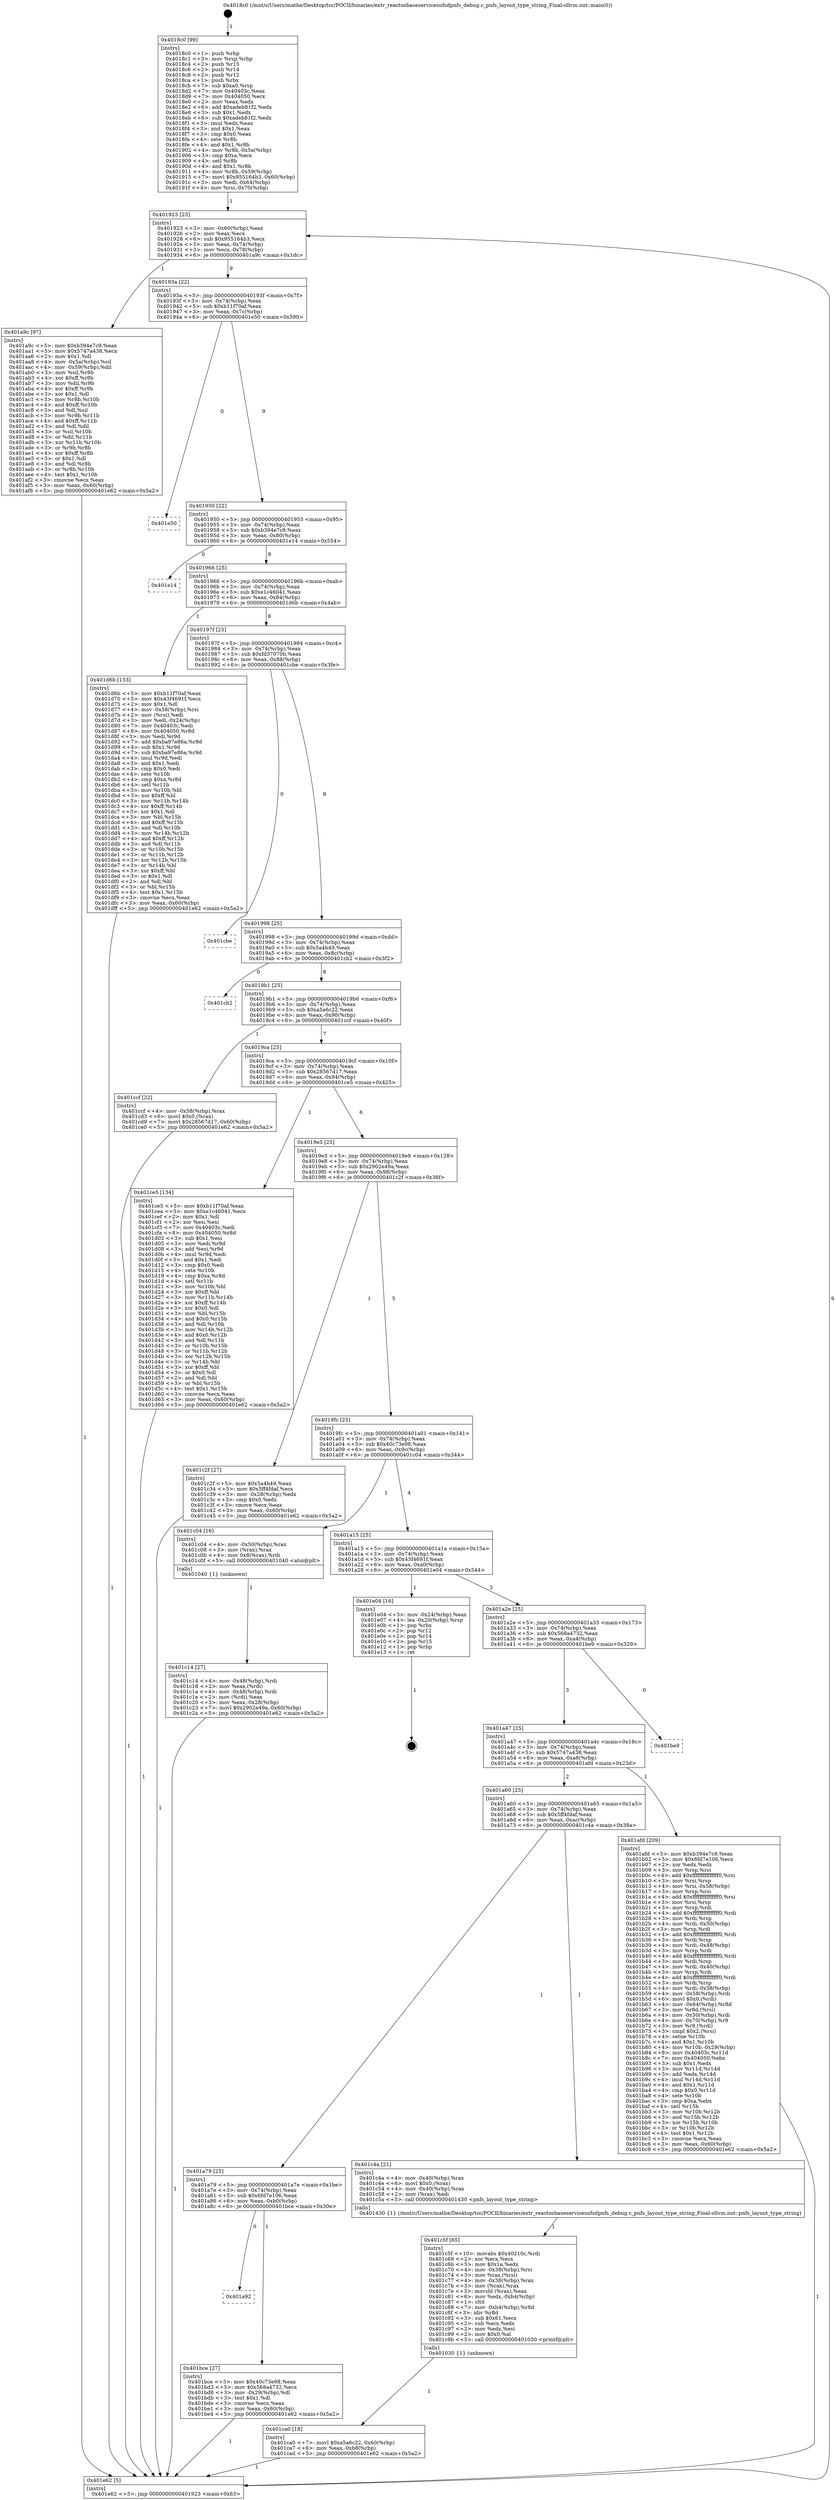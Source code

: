 digraph "0x4018c0" {
  label = "0x4018c0 (/mnt/c/Users/mathe/Desktop/tcc/POCII/binaries/extr_reactosbaseservicesnfsdpnfs_debug.c_pnfs_layout_type_string_Final-ollvm.out::main(0))"
  labelloc = "t"
  node[shape=record]

  Entry [label="",width=0.3,height=0.3,shape=circle,fillcolor=black,style=filled]
  "0x401923" [label="{
     0x401923 [23]\l
     | [instrs]\l
     &nbsp;&nbsp;0x401923 \<+3\>: mov -0x60(%rbp),%eax\l
     &nbsp;&nbsp;0x401926 \<+2\>: mov %eax,%ecx\l
     &nbsp;&nbsp;0x401928 \<+6\>: sub $0x955164b3,%ecx\l
     &nbsp;&nbsp;0x40192e \<+3\>: mov %eax,-0x74(%rbp)\l
     &nbsp;&nbsp;0x401931 \<+3\>: mov %ecx,-0x78(%rbp)\l
     &nbsp;&nbsp;0x401934 \<+6\>: je 0000000000401a9c \<main+0x1dc\>\l
  }"]
  "0x401a9c" [label="{
     0x401a9c [97]\l
     | [instrs]\l
     &nbsp;&nbsp;0x401a9c \<+5\>: mov $0xb394e7c9,%eax\l
     &nbsp;&nbsp;0x401aa1 \<+5\>: mov $0x5747a438,%ecx\l
     &nbsp;&nbsp;0x401aa6 \<+2\>: mov $0x1,%dl\l
     &nbsp;&nbsp;0x401aa8 \<+4\>: mov -0x5a(%rbp),%sil\l
     &nbsp;&nbsp;0x401aac \<+4\>: mov -0x59(%rbp),%dil\l
     &nbsp;&nbsp;0x401ab0 \<+3\>: mov %sil,%r8b\l
     &nbsp;&nbsp;0x401ab3 \<+4\>: xor $0xff,%r8b\l
     &nbsp;&nbsp;0x401ab7 \<+3\>: mov %dil,%r9b\l
     &nbsp;&nbsp;0x401aba \<+4\>: xor $0xff,%r9b\l
     &nbsp;&nbsp;0x401abe \<+3\>: xor $0x1,%dl\l
     &nbsp;&nbsp;0x401ac1 \<+3\>: mov %r8b,%r10b\l
     &nbsp;&nbsp;0x401ac4 \<+4\>: and $0xff,%r10b\l
     &nbsp;&nbsp;0x401ac8 \<+3\>: and %dl,%sil\l
     &nbsp;&nbsp;0x401acb \<+3\>: mov %r9b,%r11b\l
     &nbsp;&nbsp;0x401ace \<+4\>: and $0xff,%r11b\l
     &nbsp;&nbsp;0x401ad2 \<+3\>: and %dl,%dil\l
     &nbsp;&nbsp;0x401ad5 \<+3\>: or %sil,%r10b\l
     &nbsp;&nbsp;0x401ad8 \<+3\>: or %dil,%r11b\l
     &nbsp;&nbsp;0x401adb \<+3\>: xor %r11b,%r10b\l
     &nbsp;&nbsp;0x401ade \<+3\>: or %r9b,%r8b\l
     &nbsp;&nbsp;0x401ae1 \<+4\>: xor $0xff,%r8b\l
     &nbsp;&nbsp;0x401ae5 \<+3\>: or $0x1,%dl\l
     &nbsp;&nbsp;0x401ae8 \<+3\>: and %dl,%r8b\l
     &nbsp;&nbsp;0x401aeb \<+3\>: or %r8b,%r10b\l
     &nbsp;&nbsp;0x401aee \<+4\>: test $0x1,%r10b\l
     &nbsp;&nbsp;0x401af2 \<+3\>: cmovne %ecx,%eax\l
     &nbsp;&nbsp;0x401af5 \<+3\>: mov %eax,-0x60(%rbp)\l
     &nbsp;&nbsp;0x401af8 \<+5\>: jmp 0000000000401e62 \<main+0x5a2\>\l
  }"]
  "0x40193a" [label="{
     0x40193a [22]\l
     | [instrs]\l
     &nbsp;&nbsp;0x40193a \<+5\>: jmp 000000000040193f \<main+0x7f\>\l
     &nbsp;&nbsp;0x40193f \<+3\>: mov -0x74(%rbp),%eax\l
     &nbsp;&nbsp;0x401942 \<+5\>: sub $0xb11f70af,%eax\l
     &nbsp;&nbsp;0x401947 \<+3\>: mov %eax,-0x7c(%rbp)\l
     &nbsp;&nbsp;0x40194a \<+6\>: je 0000000000401e50 \<main+0x590\>\l
  }"]
  "0x401e62" [label="{
     0x401e62 [5]\l
     | [instrs]\l
     &nbsp;&nbsp;0x401e62 \<+5\>: jmp 0000000000401923 \<main+0x63\>\l
  }"]
  "0x4018c0" [label="{
     0x4018c0 [99]\l
     | [instrs]\l
     &nbsp;&nbsp;0x4018c0 \<+1\>: push %rbp\l
     &nbsp;&nbsp;0x4018c1 \<+3\>: mov %rsp,%rbp\l
     &nbsp;&nbsp;0x4018c4 \<+2\>: push %r15\l
     &nbsp;&nbsp;0x4018c6 \<+2\>: push %r14\l
     &nbsp;&nbsp;0x4018c8 \<+2\>: push %r12\l
     &nbsp;&nbsp;0x4018ca \<+1\>: push %rbx\l
     &nbsp;&nbsp;0x4018cb \<+7\>: sub $0xa0,%rsp\l
     &nbsp;&nbsp;0x4018d2 \<+7\>: mov 0x40403c,%eax\l
     &nbsp;&nbsp;0x4018d9 \<+7\>: mov 0x404050,%ecx\l
     &nbsp;&nbsp;0x4018e0 \<+2\>: mov %eax,%edx\l
     &nbsp;&nbsp;0x4018e2 \<+6\>: add $0xadeb81f2,%edx\l
     &nbsp;&nbsp;0x4018e8 \<+3\>: sub $0x1,%edx\l
     &nbsp;&nbsp;0x4018eb \<+6\>: sub $0xadeb81f2,%edx\l
     &nbsp;&nbsp;0x4018f1 \<+3\>: imul %edx,%eax\l
     &nbsp;&nbsp;0x4018f4 \<+3\>: and $0x1,%eax\l
     &nbsp;&nbsp;0x4018f7 \<+3\>: cmp $0x0,%eax\l
     &nbsp;&nbsp;0x4018fa \<+4\>: sete %r8b\l
     &nbsp;&nbsp;0x4018fe \<+4\>: and $0x1,%r8b\l
     &nbsp;&nbsp;0x401902 \<+4\>: mov %r8b,-0x5a(%rbp)\l
     &nbsp;&nbsp;0x401906 \<+3\>: cmp $0xa,%ecx\l
     &nbsp;&nbsp;0x401909 \<+4\>: setl %r8b\l
     &nbsp;&nbsp;0x40190d \<+4\>: and $0x1,%r8b\l
     &nbsp;&nbsp;0x401911 \<+4\>: mov %r8b,-0x59(%rbp)\l
     &nbsp;&nbsp;0x401915 \<+7\>: movl $0x955164b3,-0x60(%rbp)\l
     &nbsp;&nbsp;0x40191c \<+3\>: mov %edi,-0x64(%rbp)\l
     &nbsp;&nbsp;0x40191f \<+4\>: mov %rsi,-0x70(%rbp)\l
  }"]
  Exit [label="",width=0.3,height=0.3,shape=circle,fillcolor=black,style=filled,peripheries=2]
  "0x401e50" [label="{
     0x401e50\l
  }", style=dashed]
  "0x401950" [label="{
     0x401950 [22]\l
     | [instrs]\l
     &nbsp;&nbsp;0x401950 \<+5\>: jmp 0000000000401955 \<main+0x95\>\l
     &nbsp;&nbsp;0x401955 \<+3\>: mov -0x74(%rbp),%eax\l
     &nbsp;&nbsp;0x401958 \<+5\>: sub $0xb394e7c9,%eax\l
     &nbsp;&nbsp;0x40195d \<+3\>: mov %eax,-0x80(%rbp)\l
     &nbsp;&nbsp;0x401960 \<+6\>: je 0000000000401e14 \<main+0x554\>\l
  }"]
  "0x401ca0" [label="{
     0x401ca0 [18]\l
     | [instrs]\l
     &nbsp;&nbsp;0x401ca0 \<+7\>: movl $0xa5a6c22,-0x60(%rbp)\l
     &nbsp;&nbsp;0x401ca7 \<+6\>: mov %eax,-0xb8(%rbp)\l
     &nbsp;&nbsp;0x401cad \<+5\>: jmp 0000000000401e62 \<main+0x5a2\>\l
  }"]
  "0x401e14" [label="{
     0x401e14\l
  }", style=dashed]
  "0x401966" [label="{
     0x401966 [25]\l
     | [instrs]\l
     &nbsp;&nbsp;0x401966 \<+5\>: jmp 000000000040196b \<main+0xab\>\l
     &nbsp;&nbsp;0x40196b \<+3\>: mov -0x74(%rbp),%eax\l
     &nbsp;&nbsp;0x40196e \<+5\>: sub $0xe1c46041,%eax\l
     &nbsp;&nbsp;0x401973 \<+6\>: mov %eax,-0x84(%rbp)\l
     &nbsp;&nbsp;0x401979 \<+6\>: je 0000000000401d6b \<main+0x4ab\>\l
  }"]
  "0x401c5f" [label="{
     0x401c5f [65]\l
     | [instrs]\l
     &nbsp;&nbsp;0x401c5f \<+10\>: movabs $0x40210c,%rdi\l
     &nbsp;&nbsp;0x401c69 \<+2\>: xor %ecx,%ecx\l
     &nbsp;&nbsp;0x401c6b \<+5\>: mov $0x1a,%edx\l
     &nbsp;&nbsp;0x401c70 \<+4\>: mov -0x38(%rbp),%rsi\l
     &nbsp;&nbsp;0x401c74 \<+3\>: mov %rax,(%rsi)\l
     &nbsp;&nbsp;0x401c77 \<+4\>: mov -0x38(%rbp),%rax\l
     &nbsp;&nbsp;0x401c7b \<+3\>: mov (%rax),%rax\l
     &nbsp;&nbsp;0x401c7e \<+3\>: movsbl (%rax),%eax\l
     &nbsp;&nbsp;0x401c81 \<+6\>: mov %edx,-0xb4(%rbp)\l
     &nbsp;&nbsp;0x401c87 \<+1\>: cltd\l
     &nbsp;&nbsp;0x401c88 \<+7\>: mov -0xb4(%rbp),%r8d\l
     &nbsp;&nbsp;0x401c8f \<+3\>: idiv %r8d\l
     &nbsp;&nbsp;0x401c92 \<+3\>: sub $0x61,%ecx\l
     &nbsp;&nbsp;0x401c95 \<+2\>: sub %ecx,%edx\l
     &nbsp;&nbsp;0x401c97 \<+2\>: mov %edx,%esi\l
     &nbsp;&nbsp;0x401c99 \<+2\>: mov $0x0,%al\l
     &nbsp;&nbsp;0x401c9b \<+5\>: call 0000000000401030 \<printf@plt\>\l
     | [calls]\l
     &nbsp;&nbsp;0x401030 \{1\} (unknown)\l
  }"]
  "0x401d6b" [label="{
     0x401d6b [153]\l
     | [instrs]\l
     &nbsp;&nbsp;0x401d6b \<+5\>: mov $0xb11f70af,%eax\l
     &nbsp;&nbsp;0x401d70 \<+5\>: mov $0x43f4691f,%ecx\l
     &nbsp;&nbsp;0x401d75 \<+2\>: mov $0x1,%dl\l
     &nbsp;&nbsp;0x401d77 \<+4\>: mov -0x58(%rbp),%rsi\l
     &nbsp;&nbsp;0x401d7b \<+2\>: mov (%rsi),%edi\l
     &nbsp;&nbsp;0x401d7d \<+3\>: mov %edi,-0x24(%rbp)\l
     &nbsp;&nbsp;0x401d80 \<+7\>: mov 0x40403c,%edi\l
     &nbsp;&nbsp;0x401d87 \<+8\>: mov 0x404050,%r8d\l
     &nbsp;&nbsp;0x401d8f \<+3\>: mov %edi,%r9d\l
     &nbsp;&nbsp;0x401d92 \<+7\>: add $0xba97e86a,%r9d\l
     &nbsp;&nbsp;0x401d99 \<+4\>: sub $0x1,%r9d\l
     &nbsp;&nbsp;0x401d9d \<+7\>: sub $0xba97e86a,%r9d\l
     &nbsp;&nbsp;0x401da4 \<+4\>: imul %r9d,%edi\l
     &nbsp;&nbsp;0x401da8 \<+3\>: and $0x1,%edi\l
     &nbsp;&nbsp;0x401dab \<+3\>: cmp $0x0,%edi\l
     &nbsp;&nbsp;0x401dae \<+4\>: sete %r10b\l
     &nbsp;&nbsp;0x401db2 \<+4\>: cmp $0xa,%r8d\l
     &nbsp;&nbsp;0x401db6 \<+4\>: setl %r11b\l
     &nbsp;&nbsp;0x401dba \<+3\>: mov %r10b,%bl\l
     &nbsp;&nbsp;0x401dbd \<+3\>: xor $0xff,%bl\l
     &nbsp;&nbsp;0x401dc0 \<+3\>: mov %r11b,%r14b\l
     &nbsp;&nbsp;0x401dc3 \<+4\>: xor $0xff,%r14b\l
     &nbsp;&nbsp;0x401dc7 \<+3\>: xor $0x1,%dl\l
     &nbsp;&nbsp;0x401dca \<+3\>: mov %bl,%r15b\l
     &nbsp;&nbsp;0x401dcd \<+4\>: and $0xff,%r15b\l
     &nbsp;&nbsp;0x401dd1 \<+3\>: and %dl,%r10b\l
     &nbsp;&nbsp;0x401dd4 \<+3\>: mov %r14b,%r12b\l
     &nbsp;&nbsp;0x401dd7 \<+4\>: and $0xff,%r12b\l
     &nbsp;&nbsp;0x401ddb \<+3\>: and %dl,%r11b\l
     &nbsp;&nbsp;0x401dde \<+3\>: or %r10b,%r15b\l
     &nbsp;&nbsp;0x401de1 \<+3\>: or %r11b,%r12b\l
     &nbsp;&nbsp;0x401de4 \<+3\>: xor %r12b,%r15b\l
     &nbsp;&nbsp;0x401de7 \<+3\>: or %r14b,%bl\l
     &nbsp;&nbsp;0x401dea \<+3\>: xor $0xff,%bl\l
     &nbsp;&nbsp;0x401ded \<+3\>: or $0x1,%dl\l
     &nbsp;&nbsp;0x401df0 \<+2\>: and %dl,%bl\l
     &nbsp;&nbsp;0x401df2 \<+3\>: or %bl,%r15b\l
     &nbsp;&nbsp;0x401df5 \<+4\>: test $0x1,%r15b\l
     &nbsp;&nbsp;0x401df9 \<+3\>: cmovne %ecx,%eax\l
     &nbsp;&nbsp;0x401dfc \<+3\>: mov %eax,-0x60(%rbp)\l
     &nbsp;&nbsp;0x401dff \<+5\>: jmp 0000000000401e62 \<main+0x5a2\>\l
  }"]
  "0x40197f" [label="{
     0x40197f [25]\l
     | [instrs]\l
     &nbsp;&nbsp;0x40197f \<+5\>: jmp 0000000000401984 \<main+0xc4\>\l
     &nbsp;&nbsp;0x401984 \<+3\>: mov -0x74(%rbp),%eax\l
     &nbsp;&nbsp;0x401987 \<+5\>: sub $0xfd37070b,%eax\l
     &nbsp;&nbsp;0x40198c \<+6\>: mov %eax,-0x88(%rbp)\l
     &nbsp;&nbsp;0x401992 \<+6\>: je 0000000000401cbe \<main+0x3fe\>\l
  }"]
  "0x401c14" [label="{
     0x401c14 [27]\l
     | [instrs]\l
     &nbsp;&nbsp;0x401c14 \<+4\>: mov -0x48(%rbp),%rdi\l
     &nbsp;&nbsp;0x401c18 \<+2\>: mov %eax,(%rdi)\l
     &nbsp;&nbsp;0x401c1a \<+4\>: mov -0x48(%rbp),%rdi\l
     &nbsp;&nbsp;0x401c1e \<+2\>: mov (%rdi),%eax\l
     &nbsp;&nbsp;0x401c20 \<+3\>: mov %eax,-0x28(%rbp)\l
     &nbsp;&nbsp;0x401c23 \<+7\>: movl $0x2902e49a,-0x60(%rbp)\l
     &nbsp;&nbsp;0x401c2a \<+5\>: jmp 0000000000401e62 \<main+0x5a2\>\l
  }"]
  "0x401cbe" [label="{
     0x401cbe\l
  }", style=dashed]
  "0x401998" [label="{
     0x401998 [25]\l
     | [instrs]\l
     &nbsp;&nbsp;0x401998 \<+5\>: jmp 000000000040199d \<main+0xdd\>\l
     &nbsp;&nbsp;0x40199d \<+3\>: mov -0x74(%rbp),%eax\l
     &nbsp;&nbsp;0x4019a0 \<+5\>: sub $0x5a4b49,%eax\l
     &nbsp;&nbsp;0x4019a5 \<+6\>: mov %eax,-0x8c(%rbp)\l
     &nbsp;&nbsp;0x4019ab \<+6\>: je 0000000000401cb2 \<main+0x3f2\>\l
  }"]
  "0x401a92" [label="{
     0x401a92\l
  }", style=dashed]
  "0x401cb2" [label="{
     0x401cb2\l
  }", style=dashed]
  "0x4019b1" [label="{
     0x4019b1 [25]\l
     | [instrs]\l
     &nbsp;&nbsp;0x4019b1 \<+5\>: jmp 00000000004019b6 \<main+0xf6\>\l
     &nbsp;&nbsp;0x4019b6 \<+3\>: mov -0x74(%rbp),%eax\l
     &nbsp;&nbsp;0x4019b9 \<+5\>: sub $0xa5a6c22,%eax\l
     &nbsp;&nbsp;0x4019be \<+6\>: mov %eax,-0x90(%rbp)\l
     &nbsp;&nbsp;0x4019c4 \<+6\>: je 0000000000401ccf \<main+0x40f\>\l
  }"]
  "0x401bce" [label="{
     0x401bce [27]\l
     | [instrs]\l
     &nbsp;&nbsp;0x401bce \<+5\>: mov $0x40c73e98,%eax\l
     &nbsp;&nbsp;0x401bd3 \<+5\>: mov $0x568a4732,%ecx\l
     &nbsp;&nbsp;0x401bd8 \<+3\>: mov -0x29(%rbp),%dl\l
     &nbsp;&nbsp;0x401bdb \<+3\>: test $0x1,%dl\l
     &nbsp;&nbsp;0x401bde \<+3\>: cmovne %ecx,%eax\l
     &nbsp;&nbsp;0x401be1 \<+3\>: mov %eax,-0x60(%rbp)\l
     &nbsp;&nbsp;0x401be4 \<+5\>: jmp 0000000000401e62 \<main+0x5a2\>\l
  }"]
  "0x401ccf" [label="{
     0x401ccf [22]\l
     | [instrs]\l
     &nbsp;&nbsp;0x401ccf \<+4\>: mov -0x58(%rbp),%rax\l
     &nbsp;&nbsp;0x401cd3 \<+6\>: movl $0x0,(%rax)\l
     &nbsp;&nbsp;0x401cd9 \<+7\>: movl $0x28567d17,-0x60(%rbp)\l
     &nbsp;&nbsp;0x401ce0 \<+5\>: jmp 0000000000401e62 \<main+0x5a2\>\l
  }"]
  "0x4019ca" [label="{
     0x4019ca [25]\l
     | [instrs]\l
     &nbsp;&nbsp;0x4019ca \<+5\>: jmp 00000000004019cf \<main+0x10f\>\l
     &nbsp;&nbsp;0x4019cf \<+3\>: mov -0x74(%rbp),%eax\l
     &nbsp;&nbsp;0x4019d2 \<+5\>: sub $0x28567d17,%eax\l
     &nbsp;&nbsp;0x4019d7 \<+6\>: mov %eax,-0x94(%rbp)\l
     &nbsp;&nbsp;0x4019dd \<+6\>: je 0000000000401ce5 \<main+0x425\>\l
  }"]
  "0x401a79" [label="{
     0x401a79 [25]\l
     | [instrs]\l
     &nbsp;&nbsp;0x401a79 \<+5\>: jmp 0000000000401a7e \<main+0x1be\>\l
     &nbsp;&nbsp;0x401a7e \<+3\>: mov -0x74(%rbp),%eax\l
     &nbsp;&nbsp;0x401a81 \<+5\>: sub $0x6fd7e106,%eax\l
     &nbsp;&nbsp;0x401a86 \<+6\>: mov %eax,-0xb0(%rbp)\l
     &nbsp;&nbsp;0x401a8c \<+6\>: je 0000000000401bce \<main+0x30e\>\l
  }"]
  "0x401ce5" [label="{
     0x401ce5 [134]\l
     | [instrs]\l
     &nbsp;&nbsp;0x401ce5 \<+5\>: mov $0xb11f70af,%eax\l
     &nbsp;&nbsp;0x401cea \<+5\>: mov $0xe1c46041,%ecx\l
     &nbsp;&nbsp;0x401cef \<+2\>: mov $0x1,%dl\l
     &nbsp;&nbsp;0x401cf1 \<+2\>: xor %esi,%esi\l
     &nbsp;&nbsp;0x401cf3 \<+7\>: mov 0x40403c,%edi\l
     &nbsp;&nbsp;0x401cfa \<+8\>: mov 0x404050,%r8d\l
     &nbsp;&nbsp;0x401d02 \<+3\>: sub $0x1,%esi\l
     &nbsp;&nbsp;0x401d05 \<+3\>: mov %edi,%r9d\l
     &nbsp;&nbsp;0x401d08 \<+3\>: add %esi,%r9d\l
     &nbsp;&nbsp;0x401d0b \<+4\>: imul %r9d,%edi\l
     &nbsp;&nbsp;0x401d0f \<+3\>: and $0x1,%edi\l
     &nbsp;&nbsp;0x401d12 \<+3\>: cmp $0x0,%edi\l
     &nbsp;&nbsp;0x401d15 \<+4\>: sete %r10b\l
     &nbsp;&nbsp;0x401d19 \<+4\>: cmp $0xa,%r8d\l
     &nbsp;&nbsp;0x401d1d \<+4\>: setl %r11b\l
     &nbsp;&nbsp;0x401d21 \<+3\>: mov %r10b,%bl\l
     &nbsp;&nbsp;0x401d24 \<+3\>: xor $0xff,%bl\l
     &nbsp;&nbsp;0x401d27 \<+3\>: mov %r11b,%r14b\l
     &nbsp;&nbsp;0x401d2a \<+4\>: xor $0xff,%r14b\l
     &nbsp;&nbsp;0x401d2e \<+3\>: xor $0x0,%dl\l
     &nbsp;&nbsp;0x401d31 \<+3\>: mov %bl,%r15b\l
     &nbsp;&nbsp;0x401d34 \<+4\>: and $0x0,%r15b\l
     &nbsp;&nbsp;0x401d38 \<+3\>: and %dl,%r10b\l
     &nbsp;&nbsp;0x401d3b \<+3\>: mov %r14b,%r12b\l
     &nbsp;&nbsp;0x401d3e \<+4\>: and $0x0,%r12b\l
     &nbsp;&nbsp;0x401d42 \<+3\>: and %dl,%r11b\l
     &nbsp;&nbsp;0x401d45 \<+3\>: or %r10b,%r15b\l
     &nbsp;&nbsp;0x401d48 \<+3\>: or %r11b,%r12b\l
     &nbsp;&nbsp;0x401d4b \<+3\>: xor %r12b,%r15b\l
     &nbsp;&nbsp;0x401d4e \<+3\>: or %r14b,%bl\l
     &nbsp;&nbsp;0x401d51 \<+3\>: xor $0xff,%bl\l
     &nbsp;&nbsp;0x401d54 \<+3\>: or $0x0,%dl\l
     &nbsp;&nbsp;0x401d57 \<+2\>: and %dl,%bl\l
     &nbsp;&nbsp;0x401d59 \<+3\>: or %bl,%r15b\l
     &nbsp;&nbsp;0x401d5c \<+4\>: test $0x1,%r15b\l
     &nbsp;&nbsp;0x401d60 \<+3\>: cmovne %ecx,%eax\l
     &nbsp;&nbsp;0x401d63 \<+3\>: mov %eax,-0x60(%rbp)\l
     &nbsp;&nbsp;0x401d66 \<+5\>: jmp 0000000000401e62 \<main+0x5a2\>\l
  }"]
  "0x4019e3" [label="{
     0x4019e3 [25]\l
     | [instrs]\l
     &nbsp;&nbsp;0x4019e3 \<+5\>: jmp 00000000004019e8 \<main+0x128\>\l
     &nbsp;&nbsp;0x4019e8 \<+3\>: mov -0x74(%rbp),%eax\l
     &nbsp;&nbsp;0x4019eb \<+5\>: sub $0x2902e49a,%eax\l
     &nbsp;&nbsp;0x4019f0 \<+6\>: mov %eax,-0x98(%rbp)\l
     &nbsp;&nbsp;0x4019f6 \<+6\>: je 0000000000401c2f \<main+0x36f\>\l
  }"]
  "0x401c4a" [label="{
     0x401c4a [21]\l
     | [instrs]\l
     &nbsp;&nbsp;0x401c4a \<+4\>: mov -0x40(%rbp),%rax\l
     &nbsp;&nbsp;0x401c4e \<+6\>: movl $0x0,(%rax)\l
     &nbsp;&nbsp;0x401c54 \<+4\>: mov -0x40(%rbp),%rax\l
     &nbsp;&nbsp;0x401c58 \<+2\>: mov (%rax),%edi\l
     &nbsp;&nbsp;0x401c5a \<+5\>: call 0000000000401430 \<pnfs_layout_type_string\>\l
     | [calls]\l
     &nbsp;&nbsp;0x401430 \{1\} (/mnt/c/Users/mathe/Desktop/tcc/POCII/binaries/extr_reactosbaseservicesnfsdpnfs_debug.c_pnfs_layout_type_string_Final-ollvm.out::pnfs_layout_type_string)\l
  }"]
  "0x401c2f" [label="{
     0x401c2f [27]\l
     | [instrs]\l
     &nbsp;&nbsp;0x401c2f \<+5\>: mov $0x5a4b49,%eax\l
     &nbsp;&nbsp;0x401c34 \<+5\>: mov $0x5ff4fdaf,%ecx\l
     &nbsp;&nbsp;0x401c39 \<+3\>: mov -0x28(%rbp),%edx\l
     &nbsp;&nbsp;0x401c3c \<+3\>: cmp $0x0,%edx\l
     &nbsp;&nbsp;0x401c3f \<+3\>: cmove %ecx,%eax\l
     &nbsp;&nbsp;0x401c42 \<+3\>: mov %eax,-0x60(%rbp)\l
     &nbsp;&nbsp;0x401c45 \<+5\>: jmp 0000000000401e62 \<main+0x5a2\>\l
  }"]
  "0x4019fc" [label="{
     0x4019fc [25]\l
     | [instrs]\l
     &nbsp;&nbsp;0x4019fc \<+5\>: jmp 0000000000401a01 \<main+0x141\>\l
     &nbsp;&nbsp;0x401a01 \<+3\>: mov -0x74(%rbp),%eax\l
     &nbsp;&nbsp;0x401a04 \<+5\>: sub $0x40c73e98,%eax\l
     &nbsp;&nbsp;0x401a09 \<+6\>: mov %eax,-0x9c(%rbp)\l
     &nbsp;&nbsp;0x401a0f \<+6\>: je 0000000000401c04 \<main+0x344\>\l
  }"]
  "0x401a60" [label="{
     0x401a60 [25]\l
     | [instrs]\l
     &nbsp;&nbsp;0x401a60 \<+5\>: jmp 0000000000401a65 \<main+0x1a5\>\l
     &nbsp;&nbsp;0x401a65 \<+3\>: mov -0x74(%rbp),%eax\l
     &nbsp;&nbsp;0x401a68 \<+5\>: sub $0x5ff4fdaf,%eax\l
     &nbsp;&nbsp;0x401a6d \<+6\>: mov %eax,-0xac(%rbp)\l
     &nbsp;&nbsp;0x401a73 \<+6\>: je 0000000000401c4a \<main+0x38a\>\l
  }"]
  "0x401c04" [label="{
     0x401c04 [16]\l
     | [instrs]\l
     &nbsp;&nbsp;0x401c04 \<+4\>: mov -0x50(%rbp),%rax\l
     &nbsp;&nbsp;0x401c08 \<+3\>: mov (%rax),%rax\l
     &nbsp;&nbsp;0x401c0b \<+4\>: mov 0x8(%rax),%rdi\l
     &nbsp;&nbsp;0x401c0f \<+5\>: call 0000000000401040 \<atoi@plt\>\l
     | [calls]\l
     &nbsp;&nbsp;0x401040 \{1\} (unknown)\l
  }"]
  "0x401a15" [label="{
     0x401a15 [25]\l
     | [instrs]\l
     &nbsp;&nbsp;0x401a15 \<+5\>: jmp 0000000000401a1a \<main+0x15a\>\l
     &nbsp;&nbsp;0x401a1a \<+3\>: mov -0x74(%rbp),%eax\l
     &nbsp;&nbsp;0x401a1d \<+5\>: sub $0x43f4691f,%eax\l
     &nbsp;&nbsp;0x401a22 \<+6\>: mov %eax,-0xa0(%rbp)\l
     &nbsp;&nbsp;0x401a28 \<+6\>: je 0000000000401e04 \<main+0x544\>\l
  }"]
  "0x401afd" [label="{
     0x401afd [209]\l
     | [instrs]\l
     &nbsp;&nbsp;0x401afd \<+5\>: mov $0xb394e7c9,%eax\l
     &nbsp;&nbsp;0x401b02 \<+5\>: mov $0x6fd7e106,%ecx\l
     &nbsp;&nbsp;0x401b07 \<+2\>: xor %edx,%edx\l
     &nbsp;&nbsp;0x401b09 \<+3\>: mov %rsp,%rsi\l
     &nbsp;&nbsp;0x401b0c \<+4\>: add $0xfffffffffffffff0,%rsi\l
     &nbsp;&nbsp;0x401b10 \<+3\>: mov %rsi,%rsp\l
     &nbsp;&nbsp;0x401b13 \<+4\>: mov %rsi,-0x58(%rbp)\l
     &nbsp;&nbsp;0x401b17 \<+3\>: mov %rsp,%rsi\l
     &nbsp;&nbsp;0x401b1a \<+4\>: add $0xfffffffffffffff0,%rsi\l
     &nbsp;&nbsp;0x401b1e \<+3\>: mov %rsi,%rsp\l
     &nbsp;&nbsp;0x401b21 \<+3\>: mov %rsp,%rdi\l
     &nbsp;&nbsp;0x401b24 \<+4\>: add $0xfffffffffffffff0,%rdi\l
     &nbsp;&nbsp;0x401b28 \<+3\>: mov %rdi,%rsp\l
     &nbsp;&nbsp;0x401b2b \<+4\>: mov %rdi,-0x50(%rbp)\l
     &nbsp;&nbsp;0x401b2f \<+3\>: mov %rsp,%rdi\l
     &nbsp;&nbsp;0x401b32 \<+4\>: add $0xfffffffffffffff0,%rdi\l
     &nbsp;&nbsp;0x401b36 \<+3\>: mov %rdi,%rsp\l
     &nbsp;&nbsp;0x401b39 \<+4\>: mov %rdi,-0x48(%rbp)\l
     &nbsp;&nbsp;0x401b3d \<+3\>: mov %rsp,%rdi\l
     &nbsp;&nbsp;0x401b40 \<+4\>: add $0xfffffffffffffff0,%rdi\l
     &nbsp;&nbsp;0x401b44 \<+3\>: mov %rdi,%rsp\l
     &nbsp;&nbsp;0x401b47 \<+4\>: mov %rdi,-0x40(%rbp)\l
     &nbsp;&nbsp;0x401b4b \<+3\>: mov %rsp,%rdi\l
     &nbsp;&nbsp;0x401b4e \<+4\>: add $0xfffffffffffffff0,%rdi\l
     &nbsp;&nbsp;0x401b52 \<+3\>: mov %rdi,%rsp\l
     &nbsp;&nbsp;0x401b55 \<+4\>: mov %rdi,-0x38(%rbp)\l
     &nbsp;&nbsp;0x401b59 \<+4\>: mov -0x58(%rbp),%rdi\l
     &nbsp;&nbsp;0x401b5d \<+6\>: movl $0x0,(%rdi)\l
     &nbsp;&nbsp;0x401b63 \<+4\>: mov -0x64(%rbp),%r8d\l
     &nbsp;&nbsp;0x401b67 \<+3\>: mov %r8d,(%rsi)\l
     &nbsp;&nbsp;0x401b6a \<+4\>: mov -0x50(%rbp),%rdi\l
     &nbsp;&nbsp;0x401b6e \<+4\>: mov -0x70(%rbp),%r9\l
     &nbsp;&nbsp;0x401b72 \<+3\>: mov %r9,(%rdi)\l
     &nbsp;&nbsp;0x401b75 \<+3\>: cmpl $0x2,(%rsi)\l
     &nbsp;&nbsp;0x401b78 \<+4\>: setne %r10b\l
     &nbsp;&nbsp;0x401b7c \<+4\>: and $0x1,%r10b\l
     &nbsp;&nbsp;0x401b80 \<+4\>: mov %r10b,-0x29(%rbp)\l
     &nbsp;&nbsp;0x401b84 \<+8\>: mov 0x40403c,%r11d\l
     &nbsp;&nbsp;0x401b8c \<+7\>: mov 0x404050,%ebx\l
     &nbsp;&nbsp;0x401b93 \<+3\>: sub $0x1,%edx\l
     &nbsp;&nbsp;0x401b96 \<+3\>: mov %r11d,%r14d\l
     &nbsp;&nbsp;0x401b99 \<+3\>: add %edx,%r14d\l
     &nbsp;&nbsp;0x401b9c \<+4\>: imul %r14d,%r11d\l
     &nbsp;&nbsp;0x401ba0 \<+4\>: and $0x1,%r11d\l
     &nbsp;&nbsp;0x401ba4 \<+4\>: cmp $0x0,%r11d\l
     &nbsp;&nbsp;0x401ba8 \<+4\>: sete %r10b\l
     &nbsp;&nbsp;0x401bac \<+3\>: cmp $0xa,%ebx\l
     &nbsp;&nbsp;0x401baf \<+4\>: setl %r15b\l
     &nbsp;&nbsp;0x401bb3 \<+3\>: mov %r10b,%r12b\l
     &nbsp;&nbsp;0x401bb6 \<+3\>: and %r15b,%r12b\l
     &nbsp;&nbsp;0x401bb9 \<+3\>: xor %r15b,%r10b\l
     &nbsp;&nbsp;0x401bbc \<+3\>: or %r10b,%r12b\l
     &nbsp;&nbsp;0x401bbf \<+4\>: test $0x1,%r12b\l
     &nbsp;&nbsp;0x401bc3 \<+3\>: cmovne %ecx,%eax\l
     &nbsp;&nbsp;0x401bc6 \<+3\>: mov %eax,-0x60(%rbp)\l
     &nbsp;&nbsp;0x401bc9 \<+5\>: jmp 0000000000401e62 \<main+0x5a2\>\l
  }"]
  "0x401e04" [label="{
     0x401e04 [16]\l
     | [instrs]\l
     &nbsp;&nbsp;0x401e04 \<+3\>: mov -0x24(%rbp),%eax\l
     &nbsp;&nbsp;0x401e07 \<+4\>: lea -0x20(%rbp),%rsp\l
     &nbsp;&nbsp;0x401e0b \<+1\>: pop %rbx\l
     &nbsp;&nbsp;0x401e0c \<+2\>: pop %r12\l
     &nbsp;&nbsp;0x401e0e \<+2\>: pop %r14\l
     &nbsp;&nbsp;0x401e10 \<+2\>: pop %r15\l
     &nbsp;&nbsp;0x401e12 \<+1\>: pop %rbp\l
     &nbsp;&nbsp;0x401e13 \<+1\>: ret\l
  }"]
  "0x401a2e" [label="{
     0x401a2e [25]\l
     | [instrs]\l
     &nbsp;&nbsp;0x401a2e \<+5\>: jmp 0000000000401a33 \<main+0x173\>\l
     &nbsp;&nbsp;0x401a33 \<+3\>: mov -0x74(%rbp),%eax\l
     &nbsp;&nbsp;0x401a36 \<+5\>: sub $0x568a4732,%eax\l
     &nbsp;&nbsp;0x401a3b \<+6\>: mov %eax,-0xa4(%rbp)\l
     &nbsp;&nbsp;0x401a41 \<+6\>: je 0000000000401be9 \<main+0x329\>\l
  }"]
  "0x401a47" [label="{
     0x401a47 [25]\l
     | [instrs]\l
     &nbsp;&nbsp;0x401a47 \<+5\>: jmp 0000000000401a4c \<main+0x18c\>\l
     &nbsp;&nbsp;0x401a4c \<+3\>: mov -0x74(%rbp),%eax\l
     &nbsp;&nbsp;0x401a4f \<+5\>: sub $0x5747a438,%eax\l
     &nbsp;&nbsp;0x401a54 \<+6\>: mov %eax,-0xa8(%rbp)\l
     &nbsp;&nbsp;0x401a5a \<+6\>: je 0000000000401afd \<main+0x23d\>\l
  }"]
  "0x401be9" [label="{
     0x401be9\l
  }", style=dashed]
  Entry -> "0x4018c0" [label=" 1"]
  "0x401923" -> "0x401a9c" [label=" 1"]
  "0x401923" -> "0x40193a" [label=" 9"]
  "0x401a9c" -> "0x401e62" [label=" 1"]
  "0x4018c0" -> "0x401923" [label=" 1"]
  "0x401e62" -> "0x401923" [label=" 9"]
  "0x401e04" -> Exit [label=" 1"]
  "0x40193a" -> "0x401e50" [label=" 0"]
  "0x40193a" -> "0x401950" [label=" 9"]
  "0x401d6b" -> "0x401e62" [label=" 1"]
  "0x401950" -> "0x401e14" [label=" 0"]
  "0x401950" -> "0x401966" [label=" 9"]
  "0x401ce5" -> "0x401e62" [label=" 1"]
  "0x401966" -> "0x401d6b" [label=" 1"]
  "0x401966" -> "0x40197f" [label=" 8"]
  "0x401ccf" -> "0x401e62" [label=" 1"]
  "0x40197f" -> "0x401cbe" [label=" 0"]
  "0x40197f" -> "0x401998" [label=" 8"]
  "0x401ca0" -> "0x401e62" [label=" 1"]
  "0x401998" -> "0x401cb2" [label=" 0"]
  "0x401998" -> "0x4019b1" [label=" 8"]
  "0x401c5f" -> "0x401ca0" [label=" 1"]
  "0x4019b1" -> "0x401ccf" [label=" 1"]
  "0x4019b1" -> "0x4019ca" [label=" 7"]
  "0x401c4a" -> "0x401c5f" [label=" 1"]
  "0x4019ca" -> "0x401ce5" [label=" 1"]
  "0x4019ca" -> "0x4019e3" [label=" 6"]
  "0x401c14" -> "0x401e62" [label=" 1"]
  "0x4019e3" -> "0x401c2f" [label=" 1"]
  "0x4019e3" -> "0x4019fc" [label=" 5"]
  "0x401c04" -> "0x401c14" [label=" 1"]
  "0x4019fc" -> "0x401c04" [label=" 1"]
  "0x4019fc" -> "0x401a15" [label=" 4"]
  "0x401a79" -> "0x401a92" [label=" 0"]
  "0x401a15" -> "0x401e04" [label=" 1"]
  "0x401a15" -> "0x401a2e" [label=" 3"]
  "0x401a79" -> "0x401bce" [label=" 1"]
  "0x401a2e" -> "0x401be9" [label=" 0"]
  "0x401a2e" -> "0x401a47" [label=" 3"]
  "0x401c2f" -> "0x401e62" [label=" 1"]
  "0x401a47" -> "0x401afd" [label=" 1"]
  "0x401a47" -> "0x401a60" [label=" 2"]
  "0x401afd" -> "0x401e62" [label=" 1"]
  "0x401bce" -> "0x401e62" [label=" 1"]
  "0x401a60" -> "0x401c4a" [label=" 1"]
  "0x401a60" -> "0x401a79" [label=" 1"]
}
